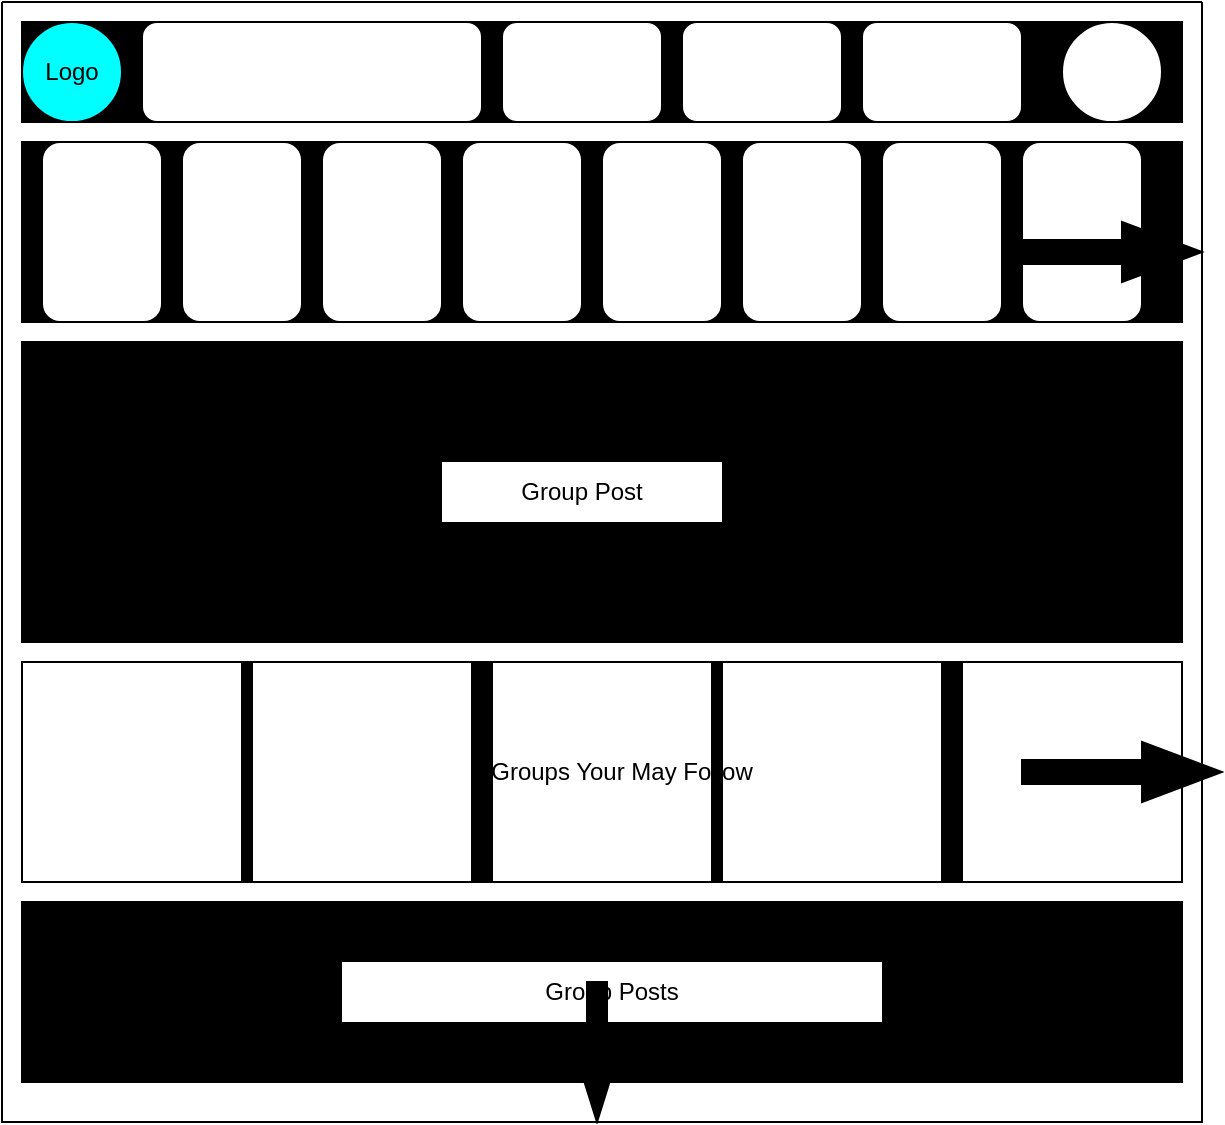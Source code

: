<mxfile version="24.8.3">
  <diagram name="Page-1" id="CT4r7i0M6JHHdWPhSnN7">
    <mxGraphModel dx="1035" dy="511" grid="1" gridSize="10" guides="1" tooltips="1" connect="1" arrows="1" fold="1" page="1" pageScale="1" pageWidth="850" pageHeight="1100" math="0" shadow="0">
      <root>
        <mxCell id="0" />
        <mxCell id="1" parent="0" />
        <mxCell id="aNdYER7BEX4vtwbpjpTU-1" value="" style="swimlane;startSize=0;fillColor=#000000;movable=0;resizable=0;rotatable=0;deletable=0;editable=0;locked=1;connectable=0;" vertex="1" parent="1">
          <mxGeometry x="100" y="200" width="600" height="560" as="geometry" />
        </mxCell>
        <mxCell id="aNdYER7BEX4vtwbpjpTU-3" value="" style="rounded=0;whiteSpace=wrap;html=1;fillColor=#000000;movable=1;resizable=1;rotatable=1;deletable=1;editable=1;locked=0;connectable=1;" vertex="1" parent="aNdYER7BEX4vtwbpjpTU-1">
          <mxGeometry x="10" y="10" width="580" height="50" as="geometry" />
        </mxCell>
        <mxCell id="aNdYER7BEX4vtwbpjpTU-2" value="" style="ellipse;whiteSpace=wrap;html=1;aspect=fixed;fillColor=#00FFFF;" vertex="1" parent="aNdYER7BEX4vtwbpjpTU-1">
          <mxGeometry x="10" y="10" width="50" height="50" as="geometry" />
        </mxCell>
        <mxCell id="aNdYER7BEX4vtwbpjpTU-6" value="" style="rounded=1;whiteSpace=wrap;html=1;" vertex="1" parent="aNdYER7BEX4vtwbpjpTU-1">
          <mxGeometry x="70" y="10" width="170" height="50" as="geometry" />
        </mxCell>
        <mxCell id="aNdYER7BEX4vtwbpjpTU-13" value="" style="rounded=1;whiteSpace=wrap;html=1;" vertex="1" parent="aNdYER7BEX4vtwbpjpTU-1">
          <mxGeometry x="250" y="10" width="80" height="50" as="geometry" />
        </mxCell>
        <mxCell id="aNdYER7BEX4vtwbpjpTU-14" value="" style="rounded=1;whiteSpace=wrap;html=1;" vertex="1" parent="aNdYER7BEX4vtwbpjpTU-1">
          <mxGeometry x="340" y="10" width="80" height="50" as="geometry" />
        </mxCell>
        <mxCell id="aNdYER7BEX4vtwbpjpTU-15" value="" style="rounded=1;whiteSpace=wrap;html=1;" vertex="1" parent="aNdYER7BEX4vtwbpjpTU-1">
          <mxGeometry x="430" y="10" width="80" height="50" as="geometry" />
        </mxCell>
        <mxCell id="aNdYER7BEX4vtwbpjpTU-16" value="" style="ellipse;whiteSpace=wrap;html=1;aspect=fixed;fillColor=#FFFFFF;" vertex="1" parent="aNdYER7BEX4vtwbpjpTU-1">
          <mxGeometry x="530" y="10" width="50" height="50" as="geometry" />
        </mxCell>
        <mxCell id="aNdYER7BEX4vtwbpjpTU-17" value="Logo" style="text;strokeColor=none;align=center;fillColor=none;html=1;verticalAlign=middle;whiteSpace=wrap;rounded=0;" vertex="1" parent="aNdYER7BEX4vtwbpjpTU-1">
          <mxGeometry x="5" y="20" width="60" height="30" as="geometry" />
        </mxCell>
        <mxCell id="aNdYER7BEX4vtwbpjpTU-18" value="" style="rounded=0;whiteSpace=wrap;html=1;fillColor=#000000;movable=0;resizable=0;rotatable=0;deletable=0;editable=0;locked=1;connectable=0;" vertex="1" parent="1">
          <mxGeometry x="110" y="270" width="580" height="90" as="geometry" />
        </mxCell>
        <mxCell id="aNdYER7BEX4vtwbpjpTU-20" value="" style="rounded=1;whiteSpace=wrap;html=1;" vertex="1" parent="1">
          <mxGeometry x="120" y="270" width="60" height="90" as="geometry" />
        </mxCell>
        <mxCell id="aNdYER7BEX4vtwbpjpTU-21" value="" style="rounded=1;whiteSpace=wrap;html=1;" vertex="1" parent="1">
          <mxGeometry x="190" y="270" width="60" height="90" as="geometry" />
        </mxCell>
        <mxCell id="aNdYER7BEX4vtwbpjpTU-24" value="" style="rounded=1;whiteSpace=wrap;html=1;" vertex="1" parent="1">
          <mxGeometry x="260" y="270" width="60" height="90" as="geometry" />
        </mxCell>
        <mxCell id="aNdYER7BEX4vtwbpjpTU-25" value="" style="rounded=1;whiteSpace=wrap;html=1;" vertex="1" parent="1">
          <mxGeometry x="330" y="270" width="60" height="90" as="geometry" />
        </mxCell>
        <mxCell id="aNdYER7BEX4vtwbpjpTU-26" value="" style="rounded=1;whiteSpace=wrap;html=1;" vertex="1" parent="1">
          <mxGeometry x="400" y="270" width="60" height="90" as="geometry" />
        </mxCell>
        <mxCell id="aNdYER7BEX4vtwbpjpTU-27" value="" style="rounded=1;whiteSpace=wrap;html=1;" vertex="1" parent="1">
          <mxGeometry x="470" y="270" width="60" height="90" as="geometry" />
        </mxCell>
        <mxCell id="aNdYER7BEX4vtwbpjpTU-28" value="" style="rounded=1;whiteSpace=wrap;html=1;" vertex="1" parent="1">
          <mxGeometry x="540" y="270" width="60" height="90" as="geometry" />
        </mxCell>
        <mxCell id="aNdYER7BEX4vtwbpjpTU-29" value="" style="rounded=1;whiteSpace=wrap;html=1;" vertex="1" parent="1">
          <mxGeometry x="610" y="270" width="60" height="90" as="geometry" />
        </mxCell>
        <mxCell id="aNdYER7BEX4vtwbpjpTU-30" value="" style="rounded=0;whiteSpace=wrap;html=1;fillColor=#000000;" vertex="1" parent="1">
          <mxGeometry x="110" y="370" width="580" height="150" as="geometry" />
        </mxCell>
        <mxCell id="aNdYER7BEX4vtwbpjpTU-34" value="Group Post" style="text;strokeColor=none;align=center;fillColor=#FFFFFF;html=1;verticalAlign=middle;whiteSpace=wrap;rounded=0;" vertex="1" parent="1">
          <mxGeometry x="320" y="430" width="140" height="30" as="geometry" />
        </mxCell>
        <mxCell id="aNdYER7BEX4vtwbpjpTU-38" value="" style="rounded=0;whiteSpace=wrap;html=1;fillColor=#000000;" vertex="1" parent="1">
          <mxGeometry x="110" y="530" width="580" height="110" as="geometry" />
        </mxCell>
        <mxCell id="aNdYER7BEX4vtwbpjpTU-41" value="" style="whiteSpace=wrap;html=1;aspect=fixed;" vertex="1" parent="1">
          <mxGeometry x="110" y="530" width="110" height="110" as="geometry" />
        </mxCell>
        <mxCell id="aNdYER7BEX4vtwbpjpTU-42" value="" style="whiteSpace=wrap;html=1;aspect=fixed;" vertex="1" parent="1">
          <mxGeometry x="225" y="530" width="110" height="110" as="geometry" />
        </mxCell>
        <mxCell id="aNdYER7BEX4vtwbpjpTU-43" value="" style="whiteSpace=wrap;html=1;aspect=fixed;" vertex="1" parent="1">
          <mxGeometry x="345" y="530" width="110" height="110" as="geometry" />
        </mxCell>
        <mxCell id="aNdYER7BEX4vtwbpjpTU-44" value="" style="whiteSpace=wrap;html=1;aspect=fixed;" vertex="1" parent="1">
          <mxGeometry x="580" y="530" width="110" height="110" as="geometry" />
        </mxCell>
        <mxCell id="aNdYER7BEX4vtwbpjpTU-45" value="" style="whiteSpace=wrap;html=1;aspect=fixed;" vertex="1" parent="1">
          <mxGeometry x="460" y="530" width="110" height="110" as="geometry" />
        </mxCell>
        <mxCell id="aNdYER7BEX4vtwbpjpTU-46" value="Groups Your May Follow" style="text;strokeColor=none;align=center;fillColor=none;html=1;verticalAlign=middle;whiteSpace=wrap;rounded=0;" vertex="1" parent="1">
          <mxGeometry x="170" y="570" width="480" height="30" as="geometry" />
        </mxCell>
        <mxCell id="aNdYER7BEX4vtwbpjpTU-47" value="" style="rounded=0;whiteSpace=wrap;html=1;fillColor=#000000;" vertex="1" parent="1">
          <mxGeometry x="110" y="650" width="580" height="90" as="geometry" />
        </mxCell>
        <mxCell id="aNdYER7BEX4vtwbpjpTU-48" value="Group Posts" style="text;strokeColor=none;align=center;fillColor=#FFFFFF;html=1;verticalAlign=middle;whiteSpace=wrap;rounded=0;" vertex="1" parent="1">
          <mxGeometry x="270" y="680" width="270" height="30" as="geometry" />
        </mxCell>
        <mxCell id="aNdYER7BEX4vtwbpjpTU-52" value="" style="html=1;shadow=0;dashed=0;align=center;verticalAlign=middle;shape=mxgraph.arrows2.arrow;dy=0.6;dx=40;notch=0;fillColor=#000000;" vertex="1" parent="1">
          <mxGeometry x="600" y="310" width="100" height="30" as="geometry" />
        </mxCell>
        <mxCell id="aNdYER7BEX4vtwbpjpTU-53" value="" style="html=1;shadow=0;dashed=0;align=center;verticalAlign=middle;shape=mxgraph.arrows2.arrow;dy=0.6;dx=40;notch=0;fillColor=#000000;" vertex="1" parent="1">
          <mxGeometry x="610" y="570" width="100" height="30" as="geometry" />
        </mxCell>
        <mxCell id="aNdYER7BEX4vtwbpjpTU-54" value="" style="html=1;shadow=0;dashed=0;align=center;verticalAlign=middle;shape=mxgraph.arrows2.arrow;dy=0.6;dx=40;direction=south;notch=0;fillColor=#000000;" vertex="1" parent="1">
          <mxGeometry x="385" y="690" width="25" height="70" as="geometry" />
        </mxCell>
      </root>
    </mxGraphModel>
  </diagram>
</mxfile>

